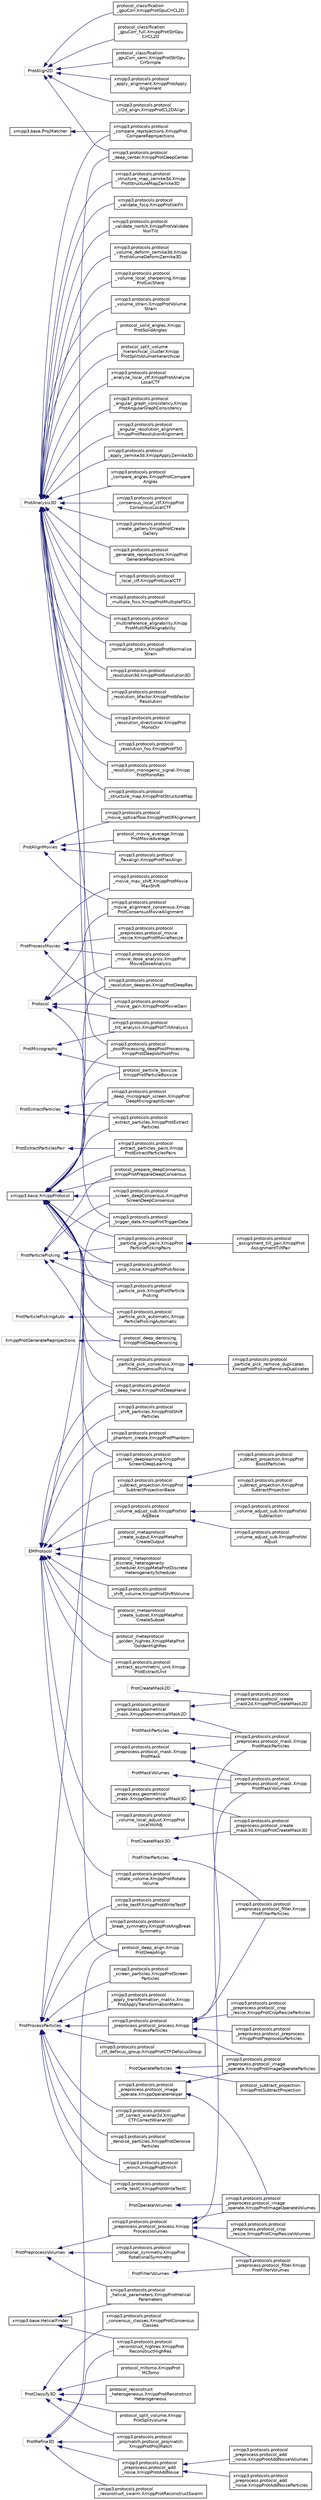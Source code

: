 digraph "Graphical Class Hierarchy"
{
  edge [fontname="Helvetica",fontsize="10",labelfontname="Helvetica",labelfontsize="10"];
  node [fontname="Helvetica",fontsize="10",shape=record];
  rankdir="LR";
  Node490 [label="EMProtocol",height=0.2,width=0.4,color="grey75", fillcolor="white", style="filled"];
  Node490 -> Node491 [dir="back",color="midnightblue",fontsize="10",style="solid",fontname="Helvetica"];
  Node491 [label="protocol_metaprotocol\l_create_output.XmippMetaProt\lCreateOutput",height=0.2,width=0.4,color="black", fillcolor="white", style="filled",URL="$classprotocol__metaprotocol__create__output_1_1XmippMetaProtCreateOutput.html"];
  Node490 -> Node492 [dir="back",color="midnightblue",fontsize="10",style="solid",fontname="Helvetica"];
  Node492 [label="protocol_metaprotocol\l_create_subset.XmippMetaProt\lCreateSubset",height=0.2,width=0.4,color="black", fillcolor="white", style="filled",URL="$classprotocol__metaprotocol__create__subset_1_1XmippMetaProtCreateSubset.html"];
  Node490 -> Node493 [dir="back",color="midnightblue",fontsize="10",style="solid",fontname="Helvetica"];
  Node493 [label="protocol_metaprotocol\l_discrete_heterogeneity\l_scheduler.XmippMetaProtDiscrete\lHeterogeneityScheduler",height=0.2,width=0.4,color="black", fillcolor="white", style="filled",URL="$classprotocol__metaprotocol__discrete__heterogeneity__scheduler_1_1XmippMetaProtDiscreteHeterogeneityScheduler.html"];
  Node490 -> Node494 [dir="back",color="midnightblue",fontsize="10",style="solid",fontname="Helvetica"];
  Node494 [label="protocol_metaprotocol\l_golden_highres.XmippMetaProt\lGoldenHighRes",height=0.2,width=0.4,color="black", fillcolor="white", style="filled",URL="$classprotocol__metaprotocol__golden__highres_1_1XmippMetaProtGoldenHighRes.html"];
  Node490 -> Node6 [dir="back",color="midnightblue",fontsize="10",style="solid",fontname="Helvetica"];
  Node6 [label="xmipp3.protocols.protocol\l_deep_hand.XmippProtDeepHand",height=0.2,width=0.4,color="black", fillcolor="white", style="filled",URL="$classxmipp3_1_1protocols_1_1protocol__deep__hand_1_1XmippProtDeepHand.html"];
  Node490 -> Node495 [dir="back",color="midnightblue",fontsize="10",style="solid",fontname="Helvetica"];
  Node495 [label="xmipp3.protocols.protocol\l_extract_asymmetric_unit.Xmipp\lProtExtractUnit",height=0.2,width=0.4,color="black", fillcolor="white", style="filled",URL="$classxmipp3_1_1protocols_1_1protocol__extract__asymmetric__unit_1_1XmippProtExtractUnit.html"];
  Node490 -> Node496 [dir="back",color="midnightblue",fontsize="10",style="solid",fontname="Helvetica"];
  Node496 [label="xmipp3.protocols.protocol\l_phantom_create.XmippProtPhantom",height=0.2,width=0.4,color="black", fillcolor="white", style="filled",URL="$classxmipp3_1_1protocols_1_1protocol__phantom__create_1_1XmippProtPhantom.html"];
  Node490 -> Node497 [dir="back",color="midnightblue",fontsize="10",style="solid",fontname="Helvetica"];
  Node497 [label="xmipp3.protocols.protocol\l_rotate_volume.XmippProtRotate\lVolume",height=0.2,width=0.4,color="black", fillcolor="white", style="filled",URL="$classxmipp3_1_1protocols_1_1protocol__rotate__volume_1_1XmippProtRotateVolume.html"];
  Node490 -> Node498 [dir="back",color="midnightblue",fontsize="10",style="solid",fontname="Helvetica"];
  Node498 [label="xmipp3.protocols.protocol\l_shift_particles.XmippProtShift\lParticles",height=0.2,width=0.4,color="black", fillcolor="white", style="filled",URL="$classxmipp3_1_1protocols_1_1protocol__shift__particles_1_1XmippProtShiftParticles.html"];
  Node490 -> Node499 [dir="back",color="midnightblue",fontsize="10",style="solid",fontname="Helvetica"];
  Node499 [label="xmipp3.protocols.protocol\l_shift_volume.XmippProtShiftVolume",height=0.2,width=0.4,color="black", fillcolor="white", style="filled",URL="$classxmipp3_1_1protocols_1_1protocol__shift__volume_1_1XmippProtShiftVolume.html"];
  Node490 -> Node500 [dir="back",color="midnightblue",fontsize="10",style="solid",fontname="Helvetica"];
  Node500 [label="xmipp3.protocols.protocol\l_subtract_projection.XmippProt\lSubtractProjectionBase",height=0.2,width=0.4,color="black", fillcolor="white", style="filled",URL="$classxmipp3_1_1protocols_1_1protocol__subtract__projection_1_1XmippProtSubtractProjectionBase.html"];
  Node500 -> Node501 [dir="back",color="midnightblue",fontsize="10",style="solid",fontname="Helvetica"];
  Node501 [label="xmipp3.protocols.protocol\l_subtract_projection.XmippProt\lBoostParticles",height=0.2,width=0.4,color="black", fillcolor="white", style="filled",URL="$classxmipp3_1_1protocols_1_1protocol__subtract__projection_1_1XmippProtBoostParticles.html"];
  Node500 -> Node502 [dir="back",color="midnightblue",fontsize="10",style="solid",fontname="Helvetica"];
  Node502 [label="xmipp3.protocols.protocol\l_subtract_projection.XmippProt\lSubtractProjection",height=0.2,width=0.4,color="black", fillcolor="white", style="filled",URL="$classxmipp3_1_1protocols_1_1protocol__subtract__projection_1_1XmippProtSubtractProjection.html"];
  Node490 -> Node375 [dir="back",color="midnightblue",fontsize="10",style="solid",fontname="Helvetica"];
  Node375 [label="xmipp3.protocols.protocol\l_trigger_data.XmippProtTriggerData",height=0.2,width=0.4,color="black", fillcolor="white", style="filled",URL="$classxmipp3_1_1protocols_1_1protocol__trigger__data_1_1XmippProtTriggerData.html"];
  Node490 -> Node503 [dir="back",color="midnightblue",fontsize="10",style="solid",fontname="Helvetica"];
  Node503 [label="xmipp3.protocols.protocol\l_volume_adjust_sub.XmippProtVol\lAdjBase",height=0.2,width=0.4,color="black", fillcolor="white", style="filled",URL="$classxmipp3_1_1protocols_1_1protocol__volume__adjust__sub_1_1XmippProtVolAdjBase.html"];
  Node503 -> Node504 [dir="back",color="midnightblue",fontsize="10",style="solid",fontname="Helvetica"];
  Node504 [label="xmipp3.protocols.protocol\l_volume_adjust_sub.XmippProtVol\lAdjust",height=0.2,width=0.4,color="black", fillcolor="white", style="filled",URL="$classxmipp3_1_1protocols_1_1protocol__volume__adjust__sub_1_1XmippProtVolAdjust.html"];
  Node503 -> Node505 [dir="back",color="midnightblue",fontsize="10",style="solid",fontname="Helvetica"];
  Node505 [label="xmipp3.protocols.protocol\l_volume_adjust_sub.XmippProtVol\lSubtraction",height=0.2,width=0.4,color="black", fillcolor="white", style="filled",URL="$classxmipp3_1_1protocols_1_1protocol__volume__adjust__sub_1_1XmippProtVolSubtraction.html"];
  Node490 -> Node506 [dir="back",color="midnightblue",fontsize="10",style="solid",fontname="Helvetica"];
  Node506 [label="xmipp3.protocols.protocol\l_volume_local_adjust.XmippProt\lLocalVolAdj",height=0.2,width=0.4,color="black", fillcolor="white", style="filled",URL="$classxmipp3_1_1protocols_1_1protocol__volume__local__adjust_1_1XmippProtLocalVolAdj.html"];
  Node449 [label="ProtAlign2D",height=0.2,width=0.4,color="grey75", fillcolor="white", style="filled"];
  Node449 -> Node450 [dir="back",color="midnightblue",fontsize="10",style="solid",fontname="Helvetica"];
  Node450 [label="protocol_classification\l_gpuCorr.XmippProtGpuCrrCL2D",height=0.2,width=0.4,color="black", fillcolor="white", style="filled",URL="$classprotocol__classification__gpuCorr_1_1XmippProtGpuCrrCL2D.html"];
  Node449 -> Node451 [dir="back",color="midnightblue",fontsize="10",style="solid",fontname="Helvetica"];
  Node451 [label="protocol_classification\l_gpuCorr_full.XmippProtStrGpu\lCrrCL2D",height=0.2,width=0.4,color="black", fillcolor="white", style="filled",URL="$classprotocol__classification__gpuCorr__full_1_1XmippProtStrGpuCrrCL2D.html"];
  Node449 -> Node452 [dir="back",color="midnightblue",fontsize="10",style="solid",fontname="Helvetica"];
  Node452 [label="protocol_classification\l_gpuCorr_semi.XmippProtStrGpu\lCrrSimple",height=0.2,width=0.4,color="black", fillcolor="white", style="filled",URL="$classprotocol__classification__gpuCorr__semi_1_1XmippProtStrGpuCrrSimple.html"];
  Node449 -> Node453 [dir="back",color="midnightblue",fontsize="10",style="solid",fontname="Helvetica"];
  Node453 [label="xmipp3.protocols.protocol\l_apply_alignment.XmippProtApply\lAlignment",height=0.2,width=0.4,color="black", fillcolor="white", style="filled",URL="$classxmipp3_1_1protocols_1_1protocol__apply__alignment_1_1XmippProtApplyAlignment.html"];
  Node449 -> Node454 [dir="back",color="midnightblue",fontsize="10",style="solid",fontname="Helvetica"];
  Node454 [label="xmipp3.protocols.protocol\l_cl2d_align.XmippProtCL2DAlign",height=0.2,width=0.4,color="black", fillcolor="white", style="filled",URL="$classxmipp3_1_1protocols_1_1protocol__cl2d__align_1_1XmippProtCL2DAlign.html"];
  Node449 -> Node5 [dir="back",color="midnightblue",fontsize="10",style="solid",fontname="Helvetica"];
  Node5 [label="xmipp3.protocols.protocol\l_deep_center.XmippProtDeepCenter",height=0.2,width=0.4,color="black", fillcolor="white", style="filled",URL="$classxmipp3_1_1protocols_1_1protocol__deep__center_1_1XmippProtDeepCenter.html"];
  Node445 [label="ProtAlignMovies",height=0.2,width=0.4,color="grey75", fillcolor="white", style="filled"];
  Node445 -> Node446 [dir="back",color="midnightblue",fontsize="10",style="solid",fontname="Helvetica"];
  Node446 [label="protocol_movie_average.Xmipp\lProtMovieAverage",height=0.2,width=0.4,color="black", fillcolor="white", style="filled",URL="$classprotocol__movie__average_1_1XmippProtMovieAverage.html"];
  Node445 -> Node447 [dir="back",color="midnightblue",fontsize="10",style="solid",fontname="Helvetica"];
  Node447 [label="xmipp3.protocols.protocol\l_flexalign.XmippProtFlexAlign",height=0.2,width=0.4,color="black", fillcolor="white", style="filled",URL="$classxmipp3_1_1protocols_1_1protocol__flexalign_1_1XmippProtFlexAlign.html"];
  Node445 -> Node373 [dir="back",color="midnightblue",fontsize="10",style="solid",fontname="Helvetica"];
  Node373 [label="xmipp3.protocols.protocol\l_movie_alignment_consensus.Xmipp\lProtConsensusMovieAlignment",height=0.2,width=0.4,color="black", fillcolor="white", style="filled",URL="$classxmipp3_1_1protocols_1_1protocol__movie__alignment__consensus_1_1XmippProtConsensusMovieAlignment.html"];
  Node445 -> Node448 [dir="back",color="midnightblue",fontsize="10",style="solid",fontname="Helvetica"];
  Node448 [label="xmipp3.protocols.protocol\l_movie_opticalflow.XmippProtOFAlignment",height=0.2,width=0.4,color="black", fillcolor="white", style="filled",URL="$classxmipp3_1_1protocols_1_1protocol__movie__opticalflow_1_1XmippProtOFAlignment.html"];
  Node412 [label="ProtAnalysis3D",height=0.2,width=0.4,color="grey75", fillcolor="white", style="filled"];
  Node412 -> Node413 [dir="back",color="midnightblue",fontsize="10",style="solid",fontname="Helvetica"];
  Node413 [label="protocol_solid_angles.Xmipp\lProtSolidAngles",height=0.2,width=0.4,color="black", fillcolor="white", style="filled",URL="$classprotocol__solid__angles_1_1XmippProtSolidAngles.html"];
  Node412 -> Node414 [dir="back",color="midnightblue",fontsize="10",style="solid",fontname="Helvetica"];
  Node414 [label="protocol_split_volume\l_hierarchical_cluster.Xmipp\lProtSplitVolumeHierarchical",height=0.2,width=0.4,color="black", fillcolor="white", style="filled",URL="$classprotocol__split__volume__hierarchical__cluster_1_1XmippProtSplitVolumeHierarchical.html"];
  Node412 -> Node415 [dir="back",color="midnightblue",fontsize="10",style="solid",fontname="Helvetica"];
  Node415 [label="xmipp3.protocols.protocol\l_analyze_local_ctf.XmippProtAnalyze\lLocalCTF",height=0.2,width=0.4,color="black", fillcolor="white", style="filled",URL="$classxmipp3_1_1protocols_1_1protocol__analyze__local__ctf_1_1XmippProtAnalyzeLocalCTF.html"];
  Node412 -> Node416 [dir="back",color="midnightblue",fontsize="10",style="solid",fontname="Helvetica"];
  Node416 [label="xmipp3.protocols.protocol\l_angular_graph_consistency.Xmipp\lProtAngularGraphConsistency",height=0.2,width=0.4,color="black", fillcolor="white", style="filled",URL="$classxmipp3_1_1protocols_1_1protocol__angular__graph__consistency_1_1XmippProtAngularGraphConsistency.html"];
  Node412 -> Node417 [dir="back",color="midnightblue",fontsize="10",style="solid",fontname="Helvetica"];
  Node417 [label="xmipp3.protocols.protocol\l_angular_resolution_alignment.\lXmippProtResolutionAlignment",height=0.2,width=0.4,color="black", fillcolor="white", style="filled",URL="$classxmipp3_1_1protocols_1_1protocol__angular__resolution__alignment_1_1XmippProtResolutionAlignment.html"];
  Node412 -> Node418 [dir="back",color="midnightblue",fontsize="10",style="solid",fontname="Helvetica"];
  Node418 [label="xmipp3.protocols.protocol\l_apply_zernike3d.XmippApplyZernike3D",height=0.2,width=0.4,color="black", fillcolor="white", style="filled",URL="$classxmipp3_1_1protocols_1_1protocol__apply__zernike3d_1_1XmippApplyZernike3D.html"];
  Node412 -> Node419 [dir="back",color="midnightblue",fontsize="10",style="solid",fontname="Helvetica"];
  Node419 [label="xmipp3.protocols.protocol\l_compare_angles.XmippProtCompare\lAngles",height=0.2,width=0.4,color="black", fillcolor="white", style="filled",URL="$classxmipp3_1_1protocols_1_1protocol__compare__angles_1_1XmippProtCompareAngles.html"];
  Node412 -> Node215 [dir="back",color="midnightblue",fontsize="10",style="solid",fontname="Helvetica"];
  Node215 [label="xmipp3.protocols.protocol\l_compare_reprojections.XmippProt\lCompareReprojections",height=0.2,width=0.4,color="black", fillcolor="white", style="filled",URL="$classxmipp3_1_1protocols_1_1protocol__compare__reprojections_1_1XmippProtCompareReprojections.html"];
  Node412 -> Node420 [dir="back",color="midnightblue",fontsize="10",style="solid",fontname="Helvetica"];
  Node420 [label="xmipp3.protocols.protocol\l_consensus_local_ctf.XmippProt\lConsensusLocalCTF",height=0.2,width=0.4,color="black", fillcolor="white", style="filled",URL="$classxmipp3_1_1protocols_1_1protocol__consensus__local__ctf_1_1XmippProtConsensusLocalCTF.html"];
  Node412 -> Node421 [dir="back",color="midnightblue",fontsize="10",style="solid",fontname="Helvetica"];
  Node421 [label="xmipp3.protocols.protocol\l_create_gallery.XmippProtCreate\lGallery",height=0.2,width=0.4,color="black", fillcolor="white", style="filled",URL="$classxmipp3_1_1protocols_1_1protocol__create__gallery_1_1XmippProtCreateGallery.html"];
  Node412 -> Node422 [dir="back",color="midnightblue",fontsize="10",style="solid",fontname="Helvetica"];
  Node422 [label="xmipp3.protocols.protocol\l_generate_reprojections.XmippProt\lGenerateReprojections",height=0.2,width=0.4,color="black", fillcolor="white", style="filled",URL="$classxmipp3_1_1protocols_1_1protocol__generate__reprojections_1_1XmippProtGenerateReprojections.html"];
  Node412 -> Node423 [dir="back",color="midnightblue",fontsize="10",style="solid",fontname="Helvetica"];
  Node423 [label="xmipp3.protocols.protocol\l_local_ctf.XmippProtLocalCTF",height=0.2,width=0.4,color="black", fillcolor="white", style="filled",URL="$classxmipp3_1_1protocols_1_1protocol__local__ctf_1_1XmippProtLocalCTF.html"];
  Node412 -> Node424 [dir="back",color="midnightblue",fontsize="10",style="solid",fontname="Helvetica"];
  Node424 [label="xmipp3.protocols.protocol\l_multiple_fscs.XmippProtMultipleFSCs",height=0.2,width=0.4,color="black", fillcolor="white", style="filled",URL="$classxmipp3_1_1protocols_1_1protocol__multiple__fscs_1_1XmippProtMultipleFSCs.html"];
  Node412 -> Node425 [dir="back",color="midnightblue",fontsize="10",style="solid",fontname="Helvetica"];
  Node425 [label="xmipp3.protocols.protocol\l_multireference_alignability.Xmipp\lProtMultiRefAlignability",height=0.2,width=0.4,color="black", fillcolor="white", style="filled",URL="$classxmipp3_1_1protocols_1_1protocol__multireference__alignability_1_1XmippProtMultiRefAlignability.html"];
  Node412 -> Node426 [dir="back",color="midnightblue",fontsize="10",style="solid",fontname="Helvetica"];
  Node426 [label="xmipp3.protocols.protocol\l_normalize_strain.XmippProtNormalize\lStrain",height=0.2,width=0.4,color="black", fillcolor="white", style="filled",URL="$classxmipp3_1_1protocols_1_1protocol__normalize__strain_1_1XmippProtNormalizeStrain.html"];
  Node412 -> Node15 [dir="back",color="midnightblue",fontsize="10",style="solid",fontname="Helvetica"];
  Node15 [label="xmipp3.protocols.protocol\l_postProcessing_deepPostProcessing.\lXmippProtDeepVolPostProc",height=0.2,width=0.4,color="black", fillcolor="white", style="filled",URL="$classxmipp3_1_1protocols_1_1protocol__postProcessing__deepPostProcessing_1_1XmippProtDeepVolPostProc.html"];
  Node412 -> Node427 [dir="back",color="midnightblue",fontsize="10",style="solid",fontname="Helvetica"];
  Node427 [label="xmipp3.protocols.protocol\l_resolution3d.XmippProtResolution3D",height=0.2,width=0.4,color="black", fillcolor="white", style="filled",URL="$classxmipp3_1_1protocols_1_1protocol__resolution3d_1_1XmippProtResolution3D.html"];
  Node412 -> Node428 [dir="back",color="midnightblue",fontsize="10",style="solid",fontname="Helvetica"];
  Node428 [label="xmipp3.protocols.protocol\l_resolution_bfactor.XmippProtbfactor\lResolution",height=0.2,width=0.4,color="black", fillcolor="white", style="filled",URL="$classxmipp3_1_1protocols_1_1protocol__resolution__bfactor_1_1XmippProtbfactorResolution.html"];
  Node412 -> Node16 [dir="back",color="midnightblue",fontsize="10",style="solid",fontname="Helvetica"];
  Node16 [label="xmipp3.protocols.protocol\l_resolution_deepres.XmippProtDeepRes",height=0.2,width=0.4,color="black", fillcolor="white", style="filled",URL="$classxmipp3_1_1protocols_1_1protocol__resolution__deepres_1_1XmippProtDeepRes.html"];
  Node412 -> Node429 [dir="back",color="midnightblue",fontsize="10",style="solid",fontname="Helvetica"];
  Node429 [label="xmipp3.protocols.protocol\l_resolution_directional.XmippProt\lMonoDir",height=0.2,width=0.4,color="black", fillcolor="white", style="filled",URL="$classxmipp3_1_1protocols_1_1protocol__resolution__directional_1_1XmippProtMonoDir.html"];
  Node412 -> Node430 [dir="back",color="midnightblue",fontsize="10",style="solid",fontname="Helvetica"];
  Node430 [label="xmipp3.protocols.protocol\l_resolution_fso.XmippProtFSO",height=0.2,width=0.4,color="black", fillcolor="white", style="filled",URL="$classxmipp3_1_1protocols_1_1protocol__resolution__fso_1_1XmippProtFSO.html"];
  Node412 -> Node431 [dir="back",color="midnightblue",fontsize="10",style="solid",fontname="Helvetica"];
  Node431 [label="xmipp3.protocols.protocol\l_resolution_monogenic_signal.Xmipp\lProtMonoRes",height=0.2,width=0.4,color="black", fillcolor="white", style="filled",URL="$classxmipp3_1_1protocols_1_1protocol__resolution__monogenic__signal_1_1XmippProtMonoRes.html"];
  Node412 -> Node432 [dir="back",color="midnightblue",fontsize="10",style="solid",fontname="Helvetica"];
  Node432 [label="xmipp3.protocols.protocol\l_structure_map.XmippProtStructureMap",height=0.2,width=0.4,color="black", fillcolor="white", style="filled",URL="$classxmipp3_1_1protocols_1_1protocol__structure__map_1_1XmippProtStructureMap.html"];
  Node412 -> Node433 [dir="back",color="midnightblue",fontsize="10",style="solid",fontname="Helvetica"];
  Node433 [label="xmipp3.protocols.protocol\l_structure_map_zernike3d.Xmipp\lProtStructureMapZernike3D",height=0.2,width=0.4,color="black", fillcolor="white", style="filled",URL="$classxmipp3_1_1protocols_1_1protocol__structure__map__zernike3d_1_1XmippProtStructureMapZernike3D.html"];
  Node412 -> Node434 [dir="back",color="midnightblue",fontsize="10",style="solid",fontname="Helvetica"];
  Node434 [label="xmipp3.protocols.protocol\l_validate_fscq.XmippProtValFit",height=0.2,width=0.4,color="black", fillcolor="white", style="filled",URL="$classxmipp3_1_1protocols_1_1protocol__validate__fscq_1_1XmippProtValFit.html"];
  Node412 -> Node435 [dir="back",color="midnightblue",fontsize="10",style="solid",fontname="Helvetica"];
  Node435 [label="xmipp3.protocols.protocol\l_validate_nontilt.XmippProtValidate\lNonTilt",height=0.2,width=0.4,color="black", fillcolor="white", style="filled",URL="$classxmipp3_1_1protocols_1_1protocol__validate__nontilt_1_1XmippProtValidateNonTilt.html"];
  Node412 -> Node436 [dir="back",color="midnightblue",fontsize="10",style="solid",fontname="Helvetica"];
  Node436 [label="xmipp3.protocols.protocol\l_volume_deform_zernike3d.Xmipp\lProtVolumeDeformZernike3D",height=0.2,width=0.4,color="black", fillcolor="white", style="filled",URL="$classxmipp3_1_1protocols_1_1protocol__volume__deform__zernike3d_1_1XmippProtVolumeDeformZernike3D.html"];
  Node412 -> Node437 [dir="back",color="midnightblue",fontsize="10",style="solid",fontname="Helvetica"];
  Node437 [label="xmipp3.protocols.protocol\l_volume_local_sharpening.Xmipp\lProtLocSharp",height=0.2,width=0.4,color="black", fillcolor="white", style="filled",URL="$classxmipp3_1_1protocols_1_1protocol__volume__local__sharpening_1_1XmippProtLocSharp.html"];
  Node412 -> Node438 [dir="back",color="midnightblue",fontsize="10",style="solid",fontname="Helvetica"];
  Node438 [label="xmipp3.protocols.protocol\l_volume_strain.XmippProtVolume\lStrain",height=0.2,width=0.4,color="black", fillcolor="white", style="filled",URL="$classxmipp3_1_1protocols_1_1protocol__volume__strain_1_1XmippProtVolumeStrain.html"];
  Node396 [label="ProtClassify3D",height=0.2,width=0.4,color="grey75", fillcolor="white", style="filled"];
  Node396 -> Node397 [dir="back",color="midnightblue",fontsize="10",style="solid",fontname="Helvetica"];
  Node397 [label="protocol_mltomo.XmippProt\lMLTomo",height=0.2,width=0.4,color="black", fillcolor="white", style="filled",URL="$classprotocol__mltomo_1_1XmippProtMLTomo.html"];
  Node396 -> Node398 [dir="back",color="midnightblue",fontsize="10",style="solid",fontname="Helvetica"];
  Node398 [label="protocol_reconstruct\l_heterogeneous.XmippProtReconstruct\lHeterogeneous",height=0.2,width=0.4,color="black", fillcolor="white", style="filled",URL="$classprotocol__reconstruct__heterogeneous_1_1XmippProtReconstructHeterogeneous.html"];
  Node396 -> Node399 [dir="back",color="midnightblue",fontsize="10",style="solid",fontname="Helvetica"];
  Node399 [label="protocol_split_volume.Xmipp\lProtSplitvolume",height=0.2,width=0.4,color="black", fillcolor="white", style="filled",URL="$classprotocol__split__volume_1_1XmippProtSplitvolume.html"];
  Node396 -> Node400 [dir="back",color="midnightblue",fontsize="10",style="solid",fontname="Helvetica"];
  Node400 [label="xmipp3.protocols.protocol\l_consensus_classes.XmippProtConsensus\lClasses",height=0.2,width=0.4,color="black", fillcolor="white", style="filled",URL="$classxmipp3_1_1protocols_1_1protocol__consensus__classes_1_1XmippProtConsensusClasses.html"];
  Node396 -> Node312 [dir="back",color="midnightblue",fontsize="10",style="solid",fontname="Helvetica"];
  Node312 [label="xmipp3.protocols.protocol\l_projmatch.protocol_projmatch.\lXmippProtProjMatch",height=0.2,width=0.4,color="black", fillcolor="white", style="filled",URL="$classxmipp3_1_1protocols_1_1protocol__projmatch_1_1protocol__projmatch_1_1XmippProtProjMatch.html"];
  Node395 [label="ProtCreateMask2D",height=0.2,width=0.4,color="grey75", fillcolor="white", style="filled"];
  Node395 -> Node61 [dir="back",color="midnightblue",fontsize="10",style="solid",fontname="Helvetica"];
  Node61 [label="xmipp3.protocols.protocol\l_preprocess.protocol_create\l_mask2d.XmippProtCreateMask2D",height=0.2,width=0.4,color="black", fillcolor="white", style="filled",URL="$classxmipp3_1_1protocols_1_1protocol__preprocess_1_1protocol__create__mask2d_1_1XmippProtCreateMask2D.html"];
  Node394 [label="ProtCreateMask3D",height=0.2,width=0.4,color="grey75", fillcolor="white", style="filled"];
  Node394 -> Node59 [dir="back",color="midnightblue",fontsize="10",style="solid",fontname="Helvetica"];
  Node59 [label="xmipp3.protocols.protocol\l_preprocess.protocol_create\l_mask3d.XmippProtCreateMask3D",height=0.2,width=0.4,color="black", fillcolor="white", style="filled",URL="$classxmipp3_1_1protocols_1_1protocol__preprocess_1_1protocol__create__mask3d_1_1XmippProtCreateMask3D.html"];
  Node388 [label="ProtExtractParticles",height=0.2,width=0.4,color="grey75", fillcolor="white", style="filled"];
  Node388 -> Node7 [dir="back",color="midnightblue",fontsize="10",style="solid",fontname="Helvetica"];
  Node7 [label="xmipp3.protocols.protocol\l_deep_micrograph_screen.XmippProt\lDeepMicrographScreen",height=0.2,width=0.4,color="black", fillcolor="white", style="filled",URL="$classxmipp3_1_1protocols_1_1protocol__deep__micrograph__screen_1_1XmippProtDeepMicrographScreen.html"];
  Node388 -> Node8 [dir="back",color="midnightblue",fontsize="10",style="solid",fontname="Helvetica"];
  Node8 [label="xmipp3.protocols.protocol\l_extract_particles.XmippProtExtract\lParticles",height=0.2,width=0.4,color="black", fillcolor="white", style="filled",URL="$classxmipp3_1_1protocols_1_1protocol__extract__particles_1_1XmippProtExtractParticles.html"];
  Node387 [label="ProtExtractParticlesPair",height=0.2,width=0.4,color="grey75", fillcolor="white", style="filled"];
  Node387 -> Node9 [dir="back",color="midnightblue",fontsize="10",style="solid",fontname="Helvetica"];
  Node9 [label="xmipp3.protocols.protocol\l_extract_particles_pairs.Xmipp\lProtExtractParticlesPairs",height=0.2,width=0.4,color="black", fillcolor="white", style="filled",URL="$classxmipp3_1_1protocols_1_1protocol__extract__particles__pairs_1_1XmippProtExtractParticlesPairs.html"];
  Node386 [label="ProtFilterParticles",height=0.2,width=0.4,color="grey75", fillcolor="white", style="filled"];
  Node386 -> Node326 [dir="back",color="midnightblue",fontsize="10",style="solid",fontname="Helvetica"];
  Node326 [label="xmipp3.protocols.protocol\l_preprocess.protocol_filter.Xmipp\lProtFilterParticles",height=0.2,width=0.4,color="black", fillcolor="white", style="filled",URL="$classxmipp3_1_1protocols_1_1protocol__preprocess_1_1protocol__filter_1_1XmippProtFilterParticles.html"];
  Node385 [label="ProtFilterVolumes",height=0.2,width=0.4,color="grey75", fillcolor="white", style="filled"];
  Node385 -> Node339 [dir="back",color="midnightblue",fontsize="10",style="solid",fontname="Helvetica"];
  Node339 [label="xmipp3.protocols.protocol\l_preprocess.protocol_filter.Xmipp\lProtFilterVolumes",height=0.2,width=0.4,color="black", fillcolor="white", style="filled",URL="$classxmipp3_1_1protocols_1_1protocol__preprocess_1_1protocol__filter_1_1XmippProtFilterVolumes.html"];
  Node378 [label="ProtMaskParticles",height=0.2,width=0.4,color="grey75", fillcolor="white", style="filled"];
  Node378 -> Node48 [dir="back",color="midnightblue",fontsize="10",style="solid",fontname="Helvetica"];
  Node48 [label="xmipp3.protocols.protocol\l_preprocess.protocol_mask.Xmipp\lProtMaskParticles",height=0.2,width=0.4,color="black", fillcolor="white", style="filled",URL="$classxmipp3_1_1protocols_1_1protocol__preprocess_1_1protocol__mask_1_1XmippProtMaskParticles.html"];
  Node377 [label="ProtMaskVolumes",height=0.2,width=0.4,color="grey75", fillcolor="white", style="filled"];
  Node377 -> Node49 [dir="back",color="midnightblue",fontsize="10",style="solid",fontname="Helvetica"];
  Node49 [label="xmipp3.protocols.protocol\l_preprocess.protocol_mask.Xmipp\lProtMaskVolumes",height=0.2,width=0.4,color="black", fillcolor="white", style="filled",URL="$classxmipp3_1_1protocols_1_1protocol__preprocess_1_1protocol__mask_1_1XmippProtMaskVolumes.html"];
  Node376 [label="ProtMicrographs",height=0.2,width=0.4,color="grey75", fillcolor="white", style="filled"];
  Node376 -> Node3 [dir="back",color="midnightblue",fontsize="10",style="solid",fontname="Helvetica"];
  Node3 [label="protocol_particle_boxsize.\lXmippProtParticleBoxsize",height=0.2,width=0.4,color="black", fillcolor="white", style="filled",URL="$classprotocol__particle__boxsize_1_1XmippProtParticleBoxsize.html"];
  Node376 -> Node374 [dir="back",color="midnightblue",fontsize="10",style="solid",fontname="Helvetica"];
  Node374 [label="xmipp3.protocols.protocol\l_tilt_analysis.XmippProtTiltAnalysis",height=0.2,width=0.4,color="black", fillcolor="white", style="filled",URL="$classxmipp3_1_1protocols_1_1protocol__tilt__analysis_1_1XmippProtTiltAnalysis.html"];
  Node372 [label="Protocol",height=0.2,width=0.4,color="grey75", fillcolor="white", style="filled"];
  Node372 -> Node373 [dir="back",color="midnightblue",fontsize="10",style="solid",fontname="Helvetica"];
  Node372 -> Node332 [dir="back",color="midnightblue",fontsize="10",style="solid",fontname="Helvetica"];
  Node332 [label="xmipp3.protocols.protocol\l_movie_dose_analysis.XmippProt\lMovieDoseAnalysis",height=0.2,width=0.4,color="black", fillcolor="white", style="filled",URL="$classxmipp3_1_1protocols_1_1protocol__movie__dose__analysis_1_1XmippProtMovieDoseAnalysis.html"];
  Node372 -> Node333 [dir="back",color="midnightblue",fontsize="10",style="solid",fontname="Helvetica"];
  Node333 [label="xmipp3.protocols.protocol\l_movie_gain.XmippProtMovieGain",height=0.2,width=0.4,color="black", fillcolor="white", style="filled",URL="$classxmipp3_1_1protocols_1_1protocol__movie__gain_1_1XmippProtMovieGain.html"];
  Node372 -> Node374 [dir="back",color="midnightblue",fontsize="10",style="solid",fontname="Helvetica"];
  Node372 -> Node375 [dir="back",color="midnightblue",fontsize="10",style="solid",fontname="Helvetica"];
  Node349 [label="ProtOperateParticles",height=0.2,width=0.4,color="grey75", fillcolor="white", style="filled"];
  Node349 -> Node350 [dir="back",color="midnightblue",fontsize="10",style="solid",fontname="Helvetica"];
  Node350 [label="protocol_subtract_projection.\lXmippProtSubtractProjection",height=0.2,width=0.4,color="black", fillcolor="white", style="filled",URL="$classprotocol__subtract__projection_1_1XmippProtSubtractProjection.html"];
  Node349 -> Node54 [dir="back",color="midnightblue",fontsize="10",style="solid",fontname="Helvetica"];
  Node54 [label="xmipp3.protocols.protocol\l_preprocess.protocol_image\l_operate.XmippProtImageOperateParticles",height=0.2,width=0.4,color="black", fillcolor="white", style="filled",URL="$classxmipp3_1_1protocols_1_1protocol__preprocess_1_1protocol__image__operate_1_1XmippProtImageOperateParticles.html"];
  Node348 [label="ProtOperateVolumes",height=0.2,width=0.4,color="grey75", fillcolor="white", style="filled"];
  Node348 -> Node55 [dir="back",color="midnightblue",fontsize="10",style="solid",fontname="Helvetica"];
  Node55 [label="xmipp3.protocols.protocol\l_preprocess.protocol_image\l_operate.XmippProtImageOperateVolumes",height=0.2,width=0.4,color="black", fillcolor="white", style="filled",URL="$classxmipp3_1_1protocols_1_1protocol__preprocess_1_1protocol__image__operate_1_1XmippProtImageOperateVolumes.html"];
  Node345 [label="ProtParticlePicking",height=0.2,width=0.4,color="grey75", fillcolor="white", style="filled"];
  Node345 -> Node4 [dir="back",color="midnightblue",fontsize="10",style="solid",fontname="Helvetica"];
  Node4 [label="protocol_prepare_deepConsensus.\lXmippProtPrepareDeepConsensus",height=0.2,width=0.4,color="black", fillcolor="white", style="filled",URL="$classprotocol__prepare__deepConsensus_1_1XmippProtPrepareDeepConsensus.html"];
  Node345 -> Node10 [dir="back",color="midnightblue",fontsize="10",style="solid",fontname="Helvetica"];
  Node10 [label="xmipp3.protocols.protocol\l_particle_pick.XmippProtParticle\lPicking",height=0.2,width=0.4,color="black", fillcolor="white", style="filled",URL="$classxmipp3_1_1protocols_1_1protocol__particle__pick_1_1XmippProtParticlePicking.html"];
  Node345 -> Node346 [dir="back",color="midnightblue",fontsize="10",style="solid",fontname="Helvetica"];
  Node346 [label="xmipp3.protocols.protocol\l_particle_pick_consensus.Xmipp\lProtConsensusPicking",height=0.2,width=0.4,color="black", fillcolor="white", style="filled",URL="$classxmipp3_1_1protocols_1_1protocol__particle__pick__consensus_1_1XmippProtConsensusPicking.html"];
  Node346 -> Node347 [dir="back",color="midnightblue",fontsize="10",style="solid",fontname="Helvetica"];
  Node347 [label="xmipp3.protocols.protocol\l_particle_pick_remove_duplicates.\lXmippProtPickingRemoveDuplicates",height=0.2,width=0.4,color="black", fillcolor="white", style="filled",URL="$classxmipp3_1_1protocols_1_1protocol__particle__pick__remove__duplicates_1_1XmippProtPickingRemoveDuplicates.html"];
  Node345 -> Node12 [dir="back",color="midnightblue",fontsize="10",style="solid",fontname="Helvetica"];
  Node12 [label="xmipp3.protocols.protocol\l_particle_pick_pairs.XmippProt\lParticlePickingPairs",height=0.2,width=0.4,color="black", fillcolor="white", style="filled",URL="$classxmipp3_1_1protocols_1_1protocol__particle__pick__pairs_1_1XmippProtParticlePickingPairs.html"];
  Node12 -> Node13 [dir="back",color="midnightblue",fontsize="10",style="solid",fontname="Helvetica"];
  Node13 [label="xmipp3.protocols.protocol\l_assignment_tilt_pair.XmippProt\lAssignmentTiltPair",height=0.2,width=0.4,color="black", fillcolor="white", style="filled",URL="$classxmipp3_1_1protocols_1_1protocol__assignment__tilt__pair_1_1XmippProtAssignmentTiltPair.html"];
  Node345 -> Node14 [dir="back",color="midnightblue",fontsize="10",style="solid",fontname="Helvetica"];
  Node14 [label="xmipp3.protocols.protocol\l_pick_noise.XmippProtPickNoise",height=0.2,width=0.4,color="black", fillcolor="white", style="filled",URL="$classxmipp3_1_1protocols_1_1protocol__pick__noise_1_1XmippProtPickNoise.html"];
  Node345 -> Node17 [dir="back",color="midnightblue",fontsize="10",style="solid",fontname="Helvetica"];
  Node17 [label="xmipp3.protocols.protocol\l_screen_deepConsensus.XmippProt\lScreenDeepConsensus",height=0.2,width=0.4,color="black", fillcolor="white", style="filled",URL="$classxmipp3_1_1protocols_1_1protocol__screen__deepConsensus_1_1XmippProtScreenDeepConsensus.html"];
  Node344 [label="ProtParticlePickingAuto",height=0.2,width=0.4,color="grey75", fillcolor="white", style="filled"];
  Node344 -> Node11 [dir="back",color="midnightblue",fontsize="10",style="solid",fontname="Helvetica"];
  Node11 [label="xmipp3.protocols.protocol\l_particle_pick_automatic.Xmipp\lParticlePickingAutomatic",height=0.2,width=0.4,color="black", fillcolor="white", style="filled",URL="$classxmipp3_1_1protocols_1_1protocol__particle__pick__automatic_1_1XmippParticlePickingAutomatic.html"];
  Node336 [label="ProtPreprocessVolumes",height=0.2,width=0.4,color="grey75", fillcolor="white", style="filled"];
  Node336 -> Node237 [dir="back",color="midnightblue",fontsize="10",style="solid",fontname="Helvetica"];
  Node237 [label="xmipp3.protocols.protocol\l_helical_parameters.XmippProtHelical\lParameters",height=0.2,width=0.4,color="black", fillcolor="white", style="filled",URL="$classxmipp3_1_1protocols_1_1protocol__helical__parameters_1_1XmippProtHelicalParameters.html"];
  Node336 -> Node337 [dir="back",color="midnightblue",fontsize="10",style="solid",fontname="Helvetica"];
  Node337 [label="xmipp3.protocols.protocol\l_preprocess.protocol_process.Xmipp\lProcessVolumes",height=0.2,width=0.4,color="black", fillcolor="white", style="filled",URL="$classxmipp3_1_1protocols_1_1protocol__preprocess_1_1protocol__process_1_1XmippProcessVolumes.html"];
  Node337 -> Node338 [dir="back",color="midnightblue",fontsize="10",style="solid",fontname="Helvetica"];
  Node338 [label="xmipp3.protocols.protocol\l_preprocess.protocol_crop\l_resize.XmippProtCropResizeVolumes",height=0.2,width=0.4,color="black", fillcolor="white", style="filled",URL="$classxmipp3_1_1protocols_1_1protocol__preprocess_1_1protocol__crop__resize_1_1XmippProtCropResizeVolumes.html"];
  Node337 -> Node339 [dir="back",color="midnightblue",fontsize="10",style="solid",fontname="Helvetica"];
  Node337 -> Node55 [dir="back",color="midnightblue",fontsize="10",style="solid",fontname="Helvetica"];
  Node337 -> Node49 [dir="back",color="midnightblue",fontsize="10",style="solid",fontname="Helvetica"];
  Node336 -> Node340 [dir="back",color="midnightblue",fontsize="10",style="solid",fontname="Helvetica"];
  Node340 [label="xmipp3.protocols.protocol\l_rotational_symmetry.XmippProt\lRotationalSymmetry",height=0.2,width=0.4,color="black", fillcolor="white", style="filled",URL="$classxmipp3_1_1protocols_1_1protocol__rotational__symmetry_1_1XmippProtRotationalSymmetry.html"];
  Node331 [label="ProtProcessMovies",height=0.2,width=0.4,color="grey75", fillcolor="white", style="filled"];
  Node331 -> Node332 [dir="back",color="midnightblue",fontsize="10",style="solid",fontname="Helvetica"];
  Node331 -> Node333 [dir="back",color="midnightblue",fontsize="10",style="solid",fontname="Helvetica"];
  Node331 -> Node334 [dir="back",color="midnightblue",fontsize="10",style="solid",fontname="Helvetica"];
  Node334 [label="xmipp3.protocols.protocol\l_movie_max_shift.XmippProtMovie\lMaxShift",height=0.2,width=0.4,color="black", fillcolor="white", style="filled",URL="$classxmipp3_1_1protocols_1_1protocol__movie__max__shift_1_1XmippProtMovieMaxShift.html"];
  Node331 -> Node335 [dir="back",color="midnightblue",fontsize="10",style="solid",fontname="Helvetica"];
  Node335 [label="xmipp3.protocols.protocol\l_preprocess.protocol_movie\l_resize.XmippProtMovieResize",height=0.2,width=0.4,color="black", fillcolor="white", style="filled",URL="$classxmipp3_1_1protocols_1_1protocol__preprocess_1_1protocol__movie__resize_1_1XmippProtMovieResize.html"];
  Node317 [label="ProtProcessParticles",height=0.2,width=0.4,color="grey75", fillcolor="white", style="filled"];
  Node317 -> Node318 [dir="back",color="midnightblue",fontsize="10",style="solid",fontname="Helvetica"];
  Node318 [label="xmipp3.protocols.protocol\l_apply_transformation_matrix.Xmipp\lProtApplyTransformationMatrix",height=0.2,width=0.4,color="black", fillcolor="white", style="filled",URL="$classxmipp3_1_1protocols_1_1protocol__apply__transformation__matrix_1_1XmippProtApplyTransformationMatrix.html"];
  Node317 -> Node319 [dir="back",color="midnightblue",fontsize="10",style="solid",fontname="Helvetica"];
  Node319 [label="xmipp3.protocols.protocol\l_break_symmetry.XmippProtAngBreak\lSymmetry",height=0.2,width=0.4,color="black", fillcolor="white", style="filled",URL="$classxmipp3_1_1protocols_1_1protocol__break__symmetry_1_1XmippProtAngBreakSymmetry.html"];
  Node317 -> Node320 [dir="back",color="midnightblue",fontsize="10",style="solid",fontname="Helvetica"];
  Node320 [label="xmipp3.protocols.protocol\l_ctf_correct_wiener2d.XmippProt\lCTFCorrectWiener2D",height=0.2,width=0.4,color="black", fillcolor="white", style="filled",URL="$classxmipp3_1_1protocols_1_1protocol__ctf__correct__wiener2d_1_1XmippProtCTFCorrectWiener2D.html"];
  Node317 -> Node321 [dir="back",color="midnightblue",fontsize="10",style="solid",fontname="Helvetica"];
  Node321 [label="xmipp3.protocols.protocol\l_ctf_defocus_group.XmippProtCTFDefocusGroup",height=0.2,width=0.4,color="black", fillcolor="white", style="filled",URL="$classxmipp3_1_1protocols_1_1protocol__ctf__defocus__group_1_1XmippProtCTFDefocusGroup.html"];
  Node317 -> Node322 [dir="back",color="midnightblue",fontsize="10",style="solid",fontname="Helvetica"];
  Node322 [label="xmipp3.protocols.protocol\l_denoise_particles.XmippProtDenoise\lParticles",height=0.2,width=0.4,color="black", fillcolor="white", style="filled",URL="$classxmipp3_1_1protocols_1_1protocol__denoise__particles_1_1XmippProtDenoiseParticles.html"];
  Node317 -> Node323 [dir="back",color="midnightblue",fontsize="10",style="solid",fontname="Helvetica"];
  Node323 [label="xmipp3.protocols.protocol\l_enrich.XmippProtEnrich",height=0.2,width=0.4,color="black", fillcolor="white", style="filled",URL="$classxmipp3_1_1protocols_1_1protocol__enrich_1_1XmippProtEnrich.html"];
  Node317 -> Node324 [dir="back",color="midnightblue",fontsize="10",style="solid",fontname="Helvetica"];
  Node324 [label="xmipp3.protocols.protocol\l_preprocess.protocol_process.Xmipp\lProcessParticles",height=0.2,width=0.4,color="black", fillcolor="white", style="filled",URL="$classxmipp3_1_1protocols_1_1protocol__preprocess_1_1protocol__process_1_1XmippProcessParticles.html"];
  Node324 -> Node325 [dir="back",color="midnightblue",fontsize="10",style="solid",fontname="Helvetica"];
  Node325 [label="xmipp3.protocols.protocol\l_preprocess.protocol_crop\l_resize.XmippProtCropResizeParticles",height=0.2,width=0.4,color="black", fillcolor="white", style="filled",URL="$classxmipp3_1_1protocols_1_1protocol__preprocess_1_1protocol__crop__resize_1_1XmippProtCropResizeParticles.html"];
  Node324 -> Node326 [dir="back",color="midnightblue",fontsize="10",style="solid",fontname="Helvetica"];
  Node324 -> Node54 [dir="back",color="midnightblue",fontsize="10",style="solid",fontname="Helvetica"];
  Node324 -> Node48 [dir="back",color="midnightblue",fontsize="10",style="solid",fontname="Helvetica"];
  Node324 -> Node327 [dir="back",color="midnightblue",fontsize="10",style="solid",fontname="Helvetica"];
  Node327 [label="xmipp3.protocols.protocol\l_preprocess.protocol_preprocess.\lXmippProtPreprocessParticles",height=0.2,width=0.4,color="black", fillcolor="white", style="filled",URL="$classxmipp3_1_1protocols_1_1protocol__preprocess_1_1protocol__preprocess_1_1XmippProtPreprocessParticles.html"];
  Node317 -> Node18 [dir="back",color="midnightblue",fontsize="10",style="solid",fontname="Helvetica"];
  Node18 [label="xmipp3.protocols.protocol\l_screen_deeplearning.XmippProt\lScreenDeepLearning",height=0.2,width=0.4,color="black", fillcolor="white", style="filled",URL="$classxmipp3_1_1protocols_1_1protocol__screen__deeplearning_1_1XmippProtScreenDeepLearning.html"];
  Node317 -> Node328 [dir="back",color="midnightblue",fontsize="10",style="solid",fontname="Helvetica"];
  Node328 [label="xmipp3.protocols.protocol\l_screen_particles.XmippProtScreen\lParticles",height=0.2,width=0.4,color="black", fillcolor="white", style="filled",URL="$classxmipp3_1_1protocols_1_1protocol__screen__particles_1_1XmippProtScreenParticles.html"];
  Node317 -> Node329 [dir="back",color="midnightblue",fontsize="10",style="solid",fontname="Helvetica"];
  Node329 [label="xmipp3.protocols.protocol\l_write_testC.XmippProtWriteTestC",height=0.2,width=0.4,color="black", fillcolor="white", style="filled",URL="$classxmipp3_1_1protocols_1_1protocol__write__testC_1_1XmippProtWriteTestC.html"];
  Node317 -> Node330 [dir="back",color="midnightblue",fontsize="10",style="solid",fontname="Helvetica"];
  Node330 [label="xmipp3.protocols.protocol\l_write_testP.XmippProtWriteTestP",height=0.2,width=0.4,color="black", fillcolor="white", style="filled",URL="$classxmipp3_1_1protocols_1_1protocol__write__testP_1_1XmippProtWriteTestP.html"];
  Node308 [label="ProtRefine3D",height=0.2,width=0.4,color="grey75", fillcolor="white", style="filled"];
  Node308 -> Node1 [dir="back",color="midnightblue",fontsize="10",style="solid",fontname="Helvetica"];
  Node1 [label="protocol_deep_align.Xmipp\lProtDeepAlign",height=0.2,width=0.4,color="black", fillcolor="white", style="filled",URL="$classprotocol__deep__align_1_1XmippProtDeepAlign.html"];
  Node308 -> Node309 [dir="back",color="midnightblue",fontsize="10",style="solid",fontname="Helvetica"];
  Node309 [label="xmipp3.protocols.protocol\l_preprocess.protocol_add\l_noise.XmippProtAddNoise",height=0.2,width=0.4,color="black", fillcolor="white", style="filled",URL="$classxmipp3_1_1protocols_1_1protocol__preprocess_1_1protocol__add__noise_1_1XmippProtAddNoise.html"];
  Node309 -> Node310 [dir="back",color="midnightblue",fontsize="10",style="solid",fontname="Helvetica"];
  Node310 [label="xmipp3.protocols.protocol\l_preprocess.protocol_add\l_noise.XmippProtAddNoiseParticles",height=0.2,width=0.4,color="black", fillcolor="white", style="filled",URL="$classxmipp3_1_1protocols_1_1protocol__preprocess_1_1protocol__add__noise_1_1XmippProtAddNoiseParticles.html"];
  Node309 -> Node311 [dir="back",color="midnightblue",fontsize="10",style="solid",fontname="Helvetica"];
  Node311 [label="xmipp3.protocols.protocol\l_preprocess.protocol_add\l_noise.XmippProtAddNoiseVolumes",height=0.2,width=0.4,color="black", fillcolor="white", style="filled",URL="$classxmipp3_1_1protocols_1_1protocol__preprocess_1_1protocol__add__noise_1_1XmippProtAddNoiseVolumes.html"];
  Node308 -> Node312 [dir="back",color="midnightblue",fontsize="10",style="solid",fontname="Helvetica"];
  Node308 -> Node238 [dir="back",color="midnightblue",fontsize="10",style="solid",fontname="Helvetica"];
  Node238 [label="xmipp3.protocols.protocol\l_reconstruct_highres.XmippProt\lReconstructHighRes",height=0.2,width=0.4,color="black", fillcolor="white", style="filled",URL="$classxmipp3_1_1protocols_1_1protocol__reconstruct__highres_1_1XmippProtReconstructHighRes.html"];
  Node308 -> Node313 [dir="back",color="midnightblue",fontsize="10",style="solid",fontname="Helvetica"];
  Node313 [label="xmipp3.protocols.protocol\l_reconstruct_swarm.XmippProtReconstructSwarm",height=0.2,width=0.4,color="black", fillcolor="white", style="filled",URL="$classxmipp3_1_1protocols_1_1protocol__reconstruct__swarm_1_1XmippProtReconstructSwarm.html"];
  Node281 [label="XmippProtGenerateReprojections",height=0.2,width=0.4,color="grey75", fillcolor="white", style="filled"];
  Node281 -> Node2 [dir="back",color="midnightblue",fontsize="10",style="solid",fontname="Helvetica"];
  Node2 [label="protocol_deep_denoising.\lXmippProtDeepDenoising",height=0.2,width=0.4,color="black", fillcolor="white", style="filled",URL="$classprotocol__deep__denoising_1_1XmippProtDeepDenoising.html"];
  Node236 [label="xmipp3.base.HelicalFinder",height=0.2,width=0.4,color="black", fillcolor="white", style="filled",URL="$classxmipp3_1_1base_1_1HelicalFinder.html"];
  Node236 -> Node237 [dir="back",color="midnightblue",fontsize="10",style="solid",fontname="Helvetica"];
  Node236 -> Node238 [dir="back",color="midnightblue",fontsize="10",style="solid",fontname="Helvetica"];
  Node214 [label="xmipp3.base.ProjMatcher",height=0.2,width=0.4,color="black", fillcolor="white", style="filled",URL="$classxmipp3_1_1base_1_1ProjMatcher.html"];
  Node214 -> Node215 [dir="back",color="midnightblue",fontsize="10",style="solid",fontname="Helvetica"];
  Node60 [label="xmipp3.protocols.protocol\l_preprocess.geometrical\l_mask.XmippGeometricalMask2D",height=0.2,width=0.4,color="black", fillcolor="white", style="filled",URL="$classxmipp3_1_1protocols_1_1protocol__preprocess_1_1geometrical__mask_1_1XmippGeometricalMask2D.html"];
  Node60 -> Node61 [dir="back",color="midnightblue",fontsize="10",style="solid",fontname="Helvetica"];
  Node60 -> Node48 [dir="back",color="midnightblue",fontsize="10",style="solid",fontname="Helvetica"];
  Node58 [label="xmipp3.protocols.protocol\l_preprocess.geometrical\l_mask.XmippGeometricalMask3D",height=0.2,width=0.4,color="black", fillcolor="white", style="filled",URL="$classxmipp3_1_1protocols_1_1protocol__preprocess_1_1geometrical__mask_1_1XmippGeometricalMask3D.html"];
  Node58 -> Node59 [dir="back",color="midnightblue",fontsize="10",style="solid",fontname="Helvetica"];
  Node58 -> Node49 [dir="back",color="midnightblue",fontsize="10",style="solid",fontname="Helvetica"];
  Node53 [label="xmipp3.protocols.protocol\l_preprocess.protocol_image\l_operate.XmippOperateHelper",height=0.2,width=0.4,color="black", fillcolor="white", style="filled",URL="$classxmipp3_1_1protocols_1_1protocol__preprocess_1_1protocol__image__operate_1_1XmippOperateHelper.html"];
  Node53 -> Node54 [dir="back",color="midnightblue",fontsize="10",style="solid",fontname="Helvetica"];
  Node53 -> Node55 [dir="back",color="midnightblue",fontsize="10",style="solid",fontname="Helvetica"];
  Node47 [label="xmipp3.protocols.protocol\l_preprocess.protocol_mask.Xmipp\lProtMask",height=0.2,width=0.4,color="black", fillcolor="white", style="filled",URL="$classxmipp3_1_1protocols_1_1protocol__preprocess_1_1protocol__mask_1_1XmippProtMask.html"];
  Node47 -> Node48 [dir="back",color="midnightblue",fontsize="10",style="solid",fontname="Helvetica"];
  Node47 -> Node49 [dir="back",color="midnightblue",fontsize="10",style="solid",fontname="Helvetica"];
  Node0 [label="xmipp3.base.XmippProtocol",height=0.2,width=0.4,color="black", fillcolor="white", style="filled",URL="$classxmipp3_1_1base_1_1XmippProtocol.html"];
  Node0 -> Node1 [dir="back",color="midnightblue",fontsize="10",style="solid",fontname="Helvetica"];
  Node0 -> Node2 [dir="back",color="midnightblue",fontsize="10",style="solid",fontname="Helvetica"];
  Node0 -> Node3 [dir="back",color="midnightblue",fontsize="10",style="solid",fontname="Helvetica"];
  Node0 -> Node4 [dir="back",color="midnightblue",fontsize="10",style="solid",fontname="Helvetica"];
  Node0 -> Node5 [dir="back",color="midnightblue",fontsize="10",style="solid",fontname="Helvetica"];
  Node0 -> Node6 [dir="back",color="midnightblue",fontsize="10",style="solid",fontname="Helvetica"];
  Node0 -> Node7 [dir="back",color="midnightblue",fontsize="10",style="solid",fontname="Helvetica"];
  Node0 -> Node8 [dir="back",color="midnightblue",fontsize="10",style="solid",fontname="Helvetica"];
  Node0 -> Node9 [dir="back",color="midnightblue",fontsize="10",style="solid",fontname="Helvetica"];
  Node0 -> Node10 [dir="back",color="midnightblue",fontsize="10",style="solid",fontname="Helvetica"];
  Node0 -> Node11 [dir="back",color="midnightblue",fontsize="10",style="solid",fontname="Helvetica"];
  Node0 -> Node12 [dir="back",color="midnightblue",fontsize="10",style="solid",fontname="Helvetica"];
  Node0 -> Node14 [dir="back",color="midnightblue",fontsize="10",style="solid",fontname="Helvetica"];
  Node0 -> Node15 [dir="back",color="midnightblue",fontsize="10",style="solid",fontname="Helvetica"];
  Node0 -> Node16 [dir="back",color="midnightblue",fontsize="10",style="solid",fontname="Helvetica"];
  Node0 -> Node17 [dir="back",color="midnightblue",fontsize="10",style="solid",fontname="Helvetica"];
  Node0 -> Node18 [dir="back",color="midnightblue",fontsize="10",style="solid",fontname="Helvetica"];
}
